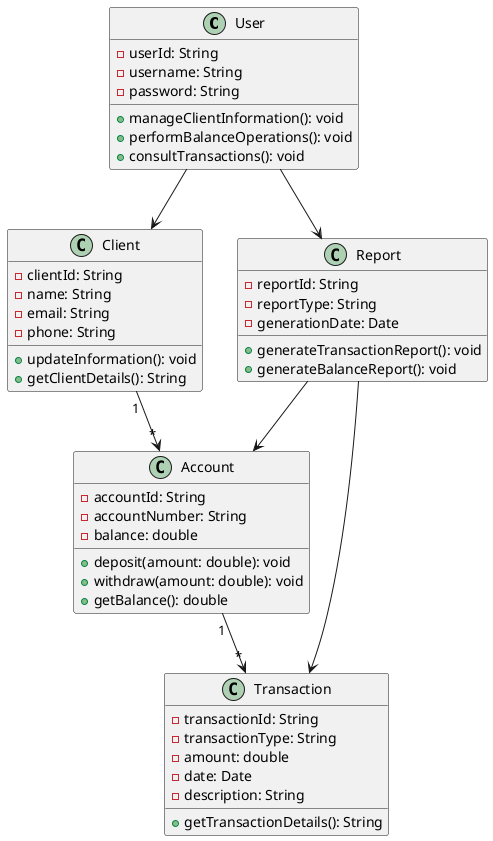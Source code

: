 @startuml
class User {
    - userId: String
    - username: String
    - password: String
    + manageClientInformation(): void
    + performBalanceOperations(): void
    + consultTransactions(): void
}

class Client {
    - clientId: String
    - name: String
    - email: String
    - phone: String
    + updateInformation(): void
    + getClientDetails(): String
}

class Account {
    - accountId: String
    - accountNumber: String
    - balance: double
    + deposit(amount: double): void
    + withdraw(amount: double): void
    + getBalance(): double
}

class Transaction {
    - transactionId: String
    - transactionType: String
    - amount: double
    - date: Date
    - description: String
    + getTransactionDetails(): String
}

class Report {
    - reportId: String
    - reportType: String
    - generationDate: Date
    + generateTransactionReport(): void
    + generateBalanceReport(): void
}

User --> Client
Client "1" --> "*" Account
Account "1" --> "*" Transaction
User --> Report
Report --> Transaction
Report --> Account
@enduml